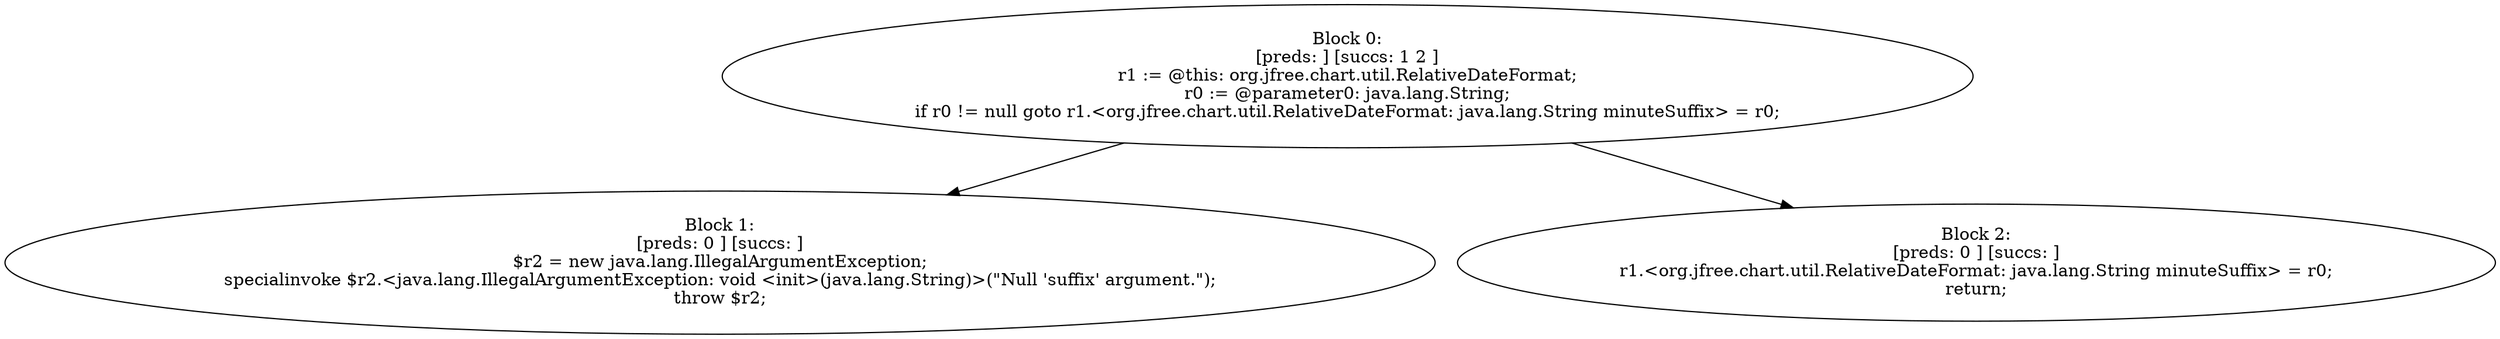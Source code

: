 digraph "unitGraph" {
    "Block 0:
[preds: ] [succs: 1 2 ]
r1 := @this: org.jfree.chart.util.RelativeDateFormat;
r0 := @parameter0: java.lang.String;
if r0 != null goto r1.<org.jfree.chart.util.RelativeDateFormat: java.lang.String minuteSuffix> = r0;
"
    "Block 1:
[preds: 0 ] [succs: ]
$r2 = new java.lang.IllegalArgumentException;
specialinvoke $r2.<java.lang.IllegalArgumentException: void <init>(java.lang.String)>(\"Null \'suffix\' argument.\");
throw $r2;
"
    "Block 2:
[preds: 0 ] [succs: ]
r1.<org.jfree.chart.util.RelativeDateFormat: java.lang.String minuteSuffix> = r0;
return;
"
    "Block 0:
[preds: ] [succs: 1 2 ]
r1 := @this: org.jfree.chart.util.RelativeDateFormat;
r0 := @parameter0: java.lang.String;
if r0 != null goto r1.<org.jfree.chart.util.RelativeDateFormat: java.lang.String minuteSuffix> = r0;
"->"Block 1:
[preds: 0 ] [succs: ]
$r2 = new java.lang.IllegalArgumentException;
specialinvoke $r2.<java.lang.IllegalArgumentException: void <init>(java.lang.String)>(\"Null \'suffix\' argument.\");
throw $r2;
";
    "Block 0:
[preds: ] [succs: 1 2 ]
r1 := @this: org.jfree.chart.util.RelativeDateFormat;
r0 := @parameter0: java.lang.String;
if r0 != null goto r1.<org.jfree.chart.util.RelativeDateFormat: java.lang.String minuteSuffix> = r0;
"->"Block 2:
[preds: 0 ] [succs: ]
r1.<org.jfree.chart.util.RelativeDateFormat: java.lang.String minuteSuffix> = r0;
return;
";
}

